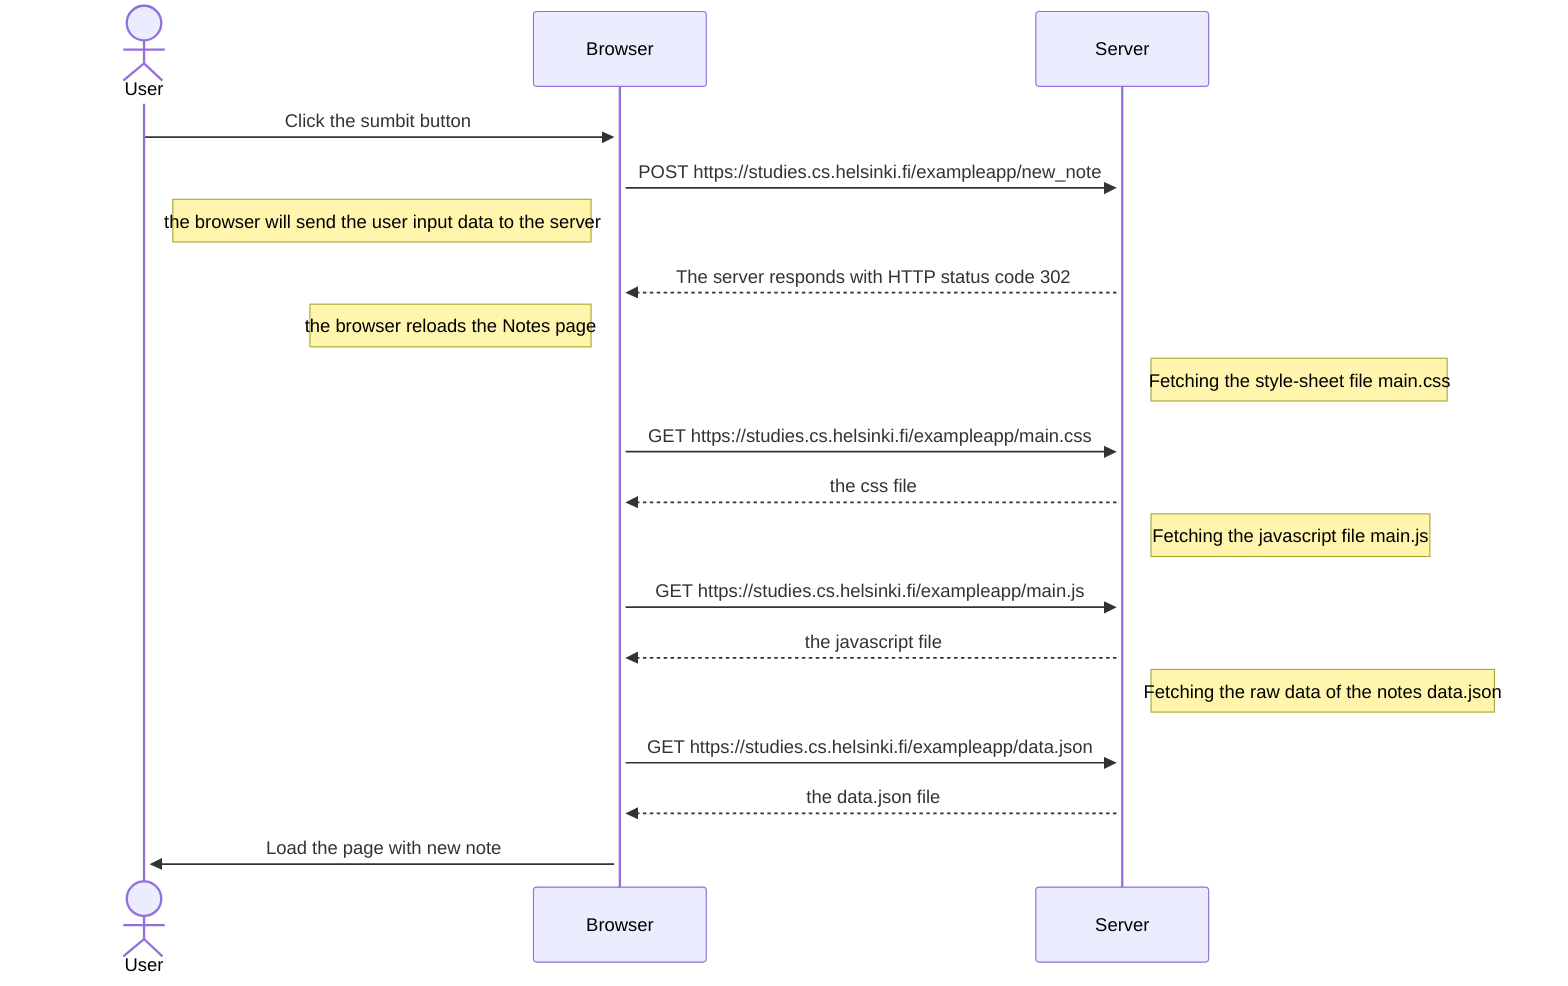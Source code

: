 sequenceDiagram
actor User
    User->>+Browser : Click the sumbit button
    Browser->>+Server: POST https://studies.cs.helsinki.fi/exampleapp/new_note
    Note left of Browser: the browser will send the user input data to the server
    Server-->>Browser:The server responds with HTTP status code 302
    Note left of Browser: the browser reloads the Notes page
    Note right of Server: Fetching the style-sheet file main.css
    Browser->>+Server: GET https://studies.cs.helsinki.fi/exampleapp/main.css
    Server-->>Browser:the css file
    Note right of Server: Fetching the javascript  file main.js
    Browser->>+Server: GET https://studies.cs.helsinki.fi/exampleapp/main.js
    Server-->>Browser:the javascript file
    Note right of Server: Fetching the raw data of the notes data.json
    Browser->>+Server: GET https://studies.cs.helsinki.fi/exampleapp/data.json
    Server-->>Browser:the data.json file
    Browser->>+User: Load the page with new note